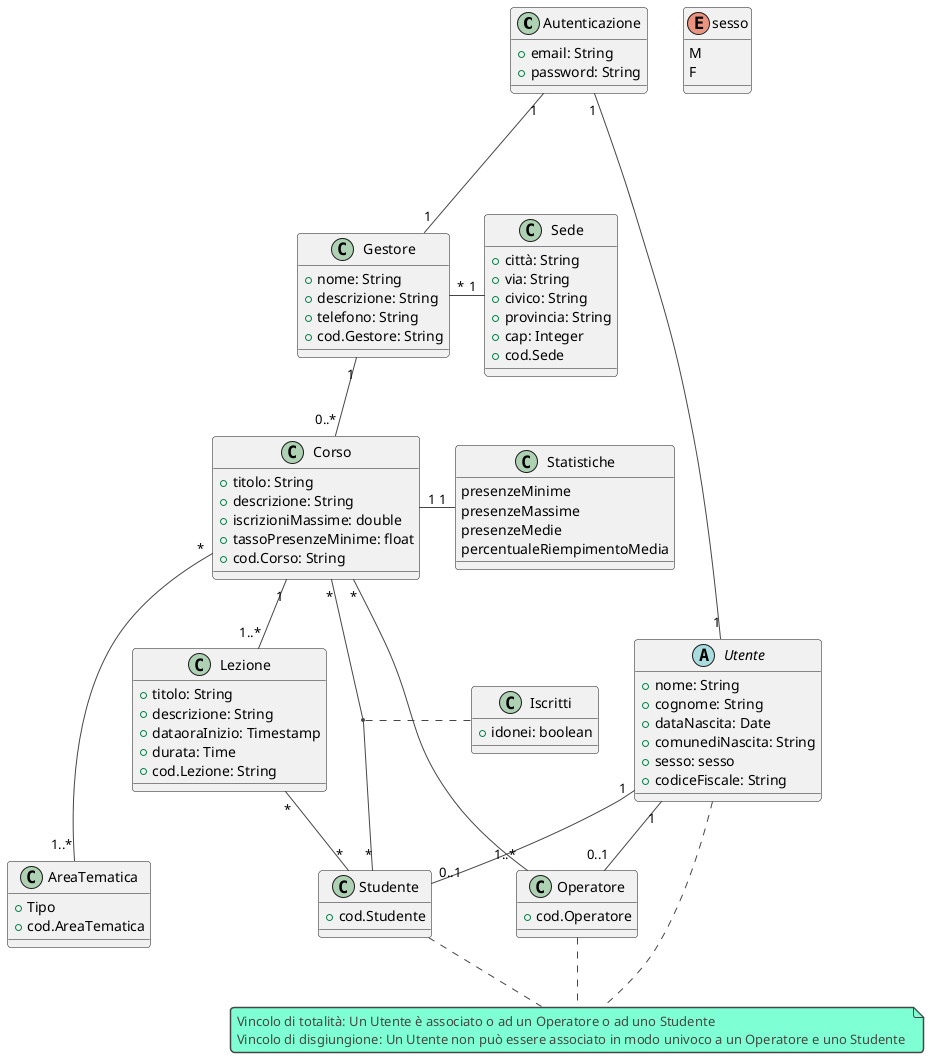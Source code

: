 @startuml
'https://plantuml.com/class-diagram
!theme vibrant
class Autenticazione {
  +email: String
  +password: String
}
Autenticazione "1" -- "1" Utente
Autenticazione "1" --- "1" Gestore
abstract class Utente{
  +nome: String
  +cognome: String
  +dataNascita: Date
  +comunediNascita: String
  +sesso: sesso
  +codiceFiscale: String
}
note "Vincolo di totalità: Un Utente è associato o ad un Operatore o ad uno Studente\nVincolo di disgiungione: Un Utente non può essere associato in modo univoco a un Operatore e uno Studente " as N1
Utente ... N1
Operatore .. N1
Studente .. N1
class Sede {
  +città: String
  +via: String
  +civico: String
  +provincia: String
  +cap: Integer
  +cod.Sede
}
class Gestore {
  +nome: String
  +descrizione: String
  +telefono: String
  +cod.Gestore: String
}
Gestore "*" - "1" Sede
class Operatore{
  +cod.Operatore
}
class Studente{
  +cod.Studente
}
enum sesso{
M
F
}
Utente "1" -- "0..1" Operatore
Utente "1" -- "0..1" Studente
Gestore "1" -- "0..*" Corso
Corso "*" -- "*" Studente
Corso "*" - "1..*" Operatore
class Corso{
  +titolo: String
  +descrizione: String
  +iscrizioniMassime: double
  +tassoPresenzeMinime: float
  +cod.Corso: String
}
class AreaTematica{
  +Tipo
  +cod.AreaTematica
}
Corso "*" --- "1..*" AreaTematica
class Lezione{
  +titolo: String
  +descrizione: String
  +dataoraInizio: Timestamp
  +durata: Time
  +cod.Lezione: String
}
Corso "1" -- "1..*" Lezione
(Corso, Studente) .. Iscritti
Lezione "*" -- "*" Studente
class Iscritti{
+idonei: boolean
}
class Statistiche{
  presenzeMinime
  presenzeMassime
  presenzeMedie
  percentualeRiempimentoMedia
}
Corso "1" - "1" Statistiche
@enduml
